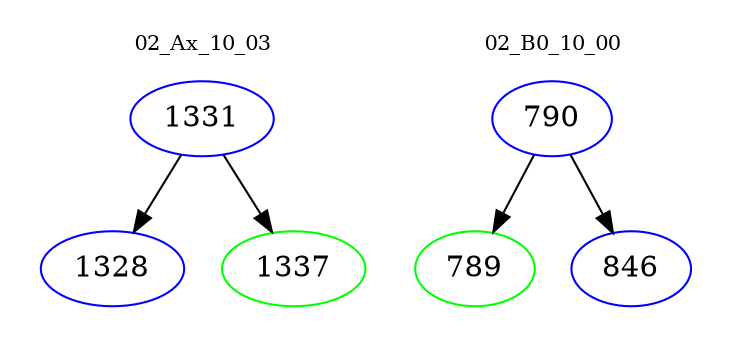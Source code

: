 digraph{
subgraph cluster_0 {
color = white
label = "02_Ax_10_03";
fontsize=10;
T0_1331 [label="1331", color="blue"]
T0_1331 -> T0_1328 [color="black"]
T0_1328 [label="1328", color="blue"]
T0_1331 -> T0_1337 [color="black"]
T0_1337 [label="1337", color="green"]
}
subgraph cluster_1 {
color = white
label = "02_B0_10_00";
fontsize=10;
T1_790 [label="790", color="blue"]
T1_790 -> T1_789 [color="black"]
T1_789 [label="789", color="green"]
T1_790 -> T1_846 [color="black"]
T1_846 [label="846", color="blue"]
}
}
